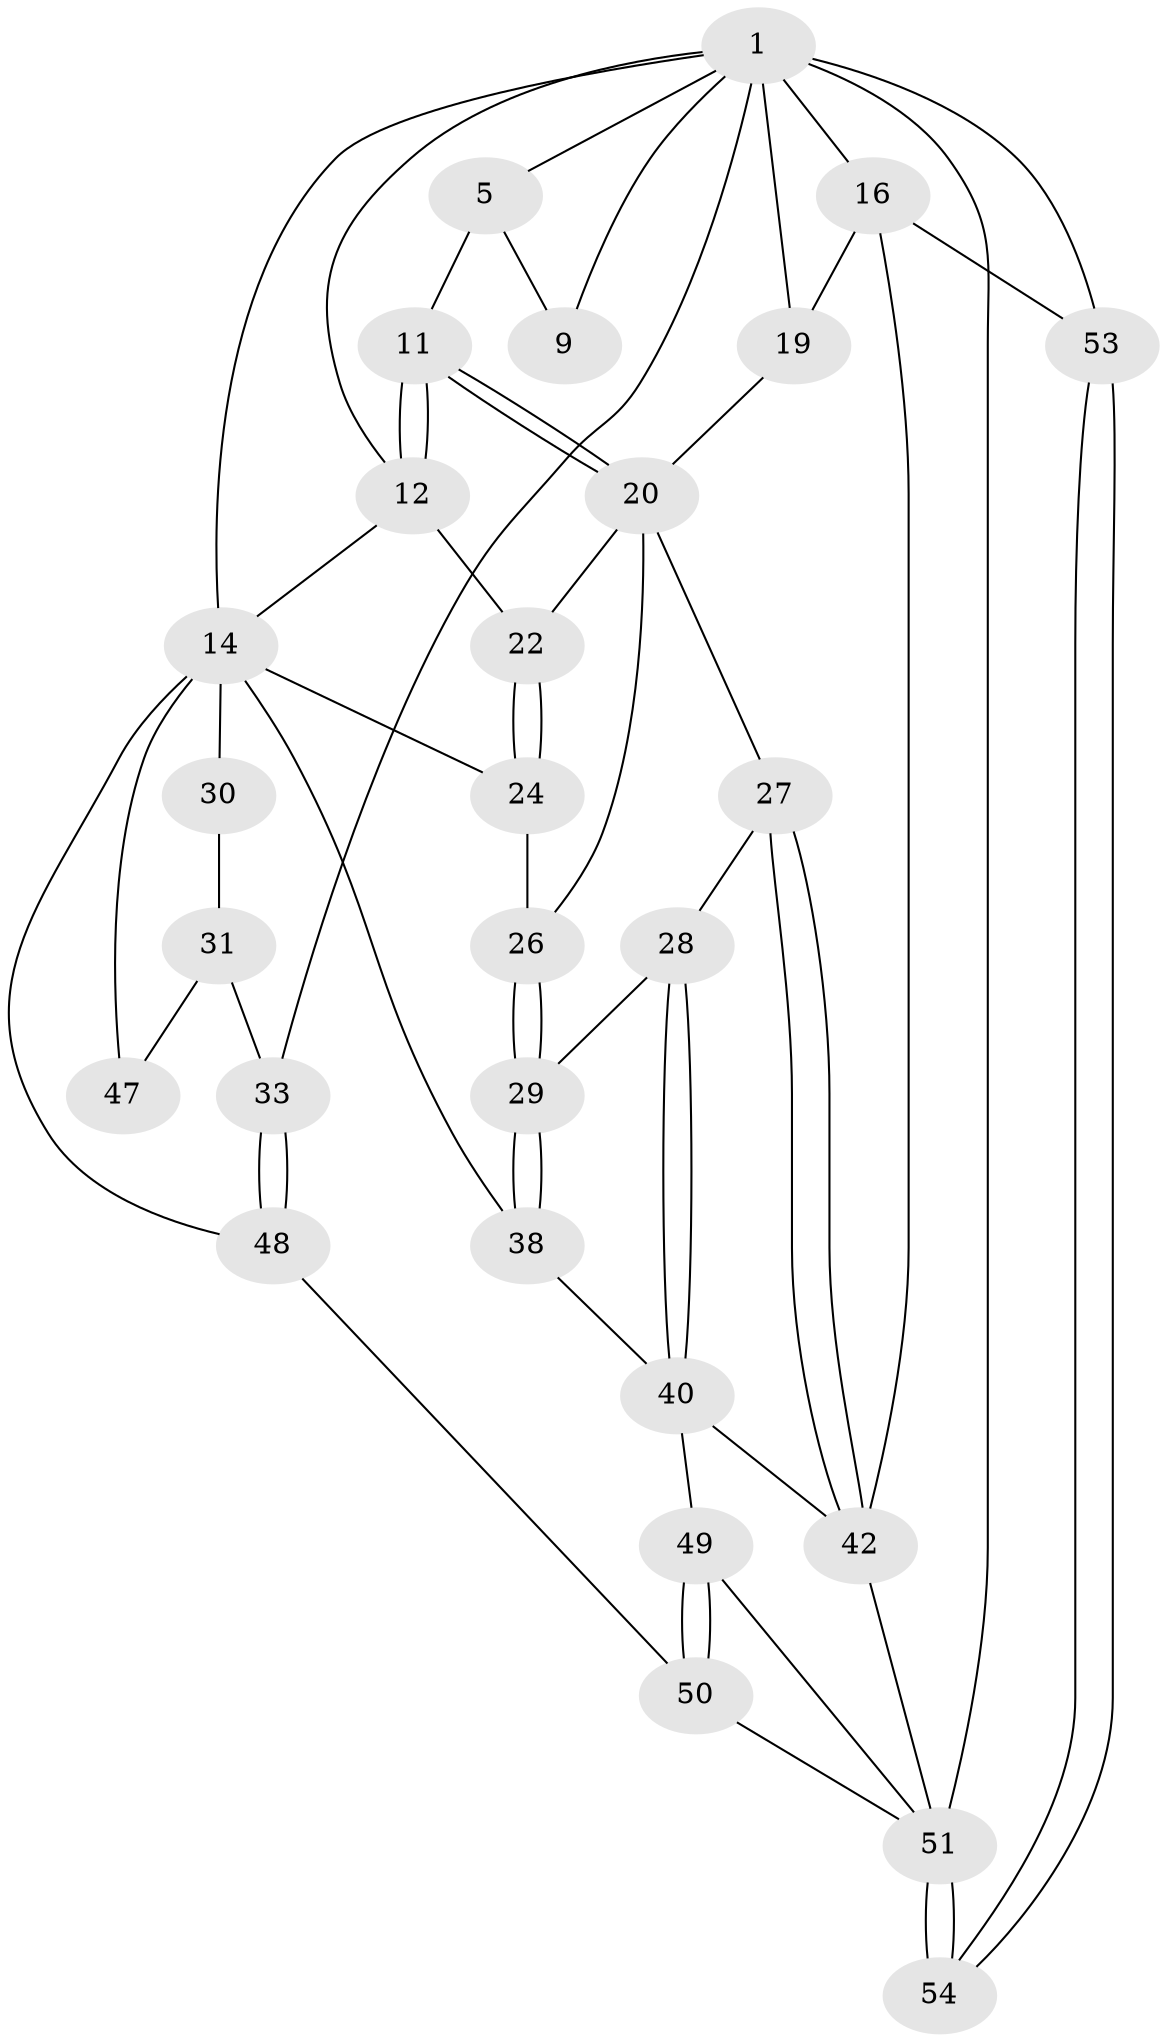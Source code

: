 // original degree distribution, {3: 0.03571428571428571, 6: 0.26785714285714285, 5: 0.39285714285714285, 4: 0.30357142857142855}
// Generated by graph-tools (version 1.1) at 2025/16/03/09/25 04:16:52]
// undirected, 28 vertices, 60 edges
graph export_dot {
graph [start="1"]
  node [color=gray90,style=filled];
  1 [pos="+0.8588870226835812+0",super="+7+2"];
  5 [pos="+0.5016082719468815+0",super="+6+10"];
  9 [pos="+0.7349460806711409+0.18201443609043952"];
  11 [pos="+0.6287459635255147+0.23459303523709232"];
  12 [pos="+0.49629429322022267+0.08306691400085292",super="+13"];
  14 [pos="+0.0771360243481179+0.15161414071915308",super="+25+15"];
  16 [pos="+1+0.2120451071021475",super="+37+17"];
  19 [pos="+0.8640151217660879+0.5320702714544635"];
  20 [pos="+0.6086431721845202+0.26290719045548894",super="+21+23"];
  22 [pos="+0.40632425264693245+0.252375809394442"];
  24 [pos="+0.3825957994851568+0.4687162227160746"];
  26 [pos="+0.5286362424100031+0.43085870593149256"];
  27 [pos="+0.7922416279722095+0.5462457109970684"];
  28 [pos="+0.7278049362252945+0.5603194771483503"];
  29 [pos="+0.6001640261751723+0.5486707034429582"];
  30 [pos="+0+0.3341113514387624"];
  31 [pos="+0+0.5279547396506995",super="+32"];
  33 [pos="+0+0.8772693223458679"];
  38 [pos="+0.5044928568624435+0.6526850586540894"];
  40 [pos="+0.6205524960695434+0.7837655633836722",super="+41"];
  42 [pos="+0.7890328478526042+0.5626508102854187",super="+43"];
  47 [pos="+0.08514230602253975+0.6132918806982433"];
  48 [pos="+0.2604339591127898+0.7340882555349795"];
  49 [pos="+0.5290244926440684+0.8765351053155285"];
  50 [pos="+0.28792297597499983+0.8175200670517402"];
  51 [pos="+0.6520459572125815+1",super="+52"];
  53 [pos="+1+1"];
  54 [pos="+0.7002502674250976+1"];
  1 -- 19;
  1 -- 9;
  1 -- 33;
  1 -- 5;
  1 -- 12;
  1 -- 16 [weight=2];
  1 -- 53 [weight=2];
  1 -- 14;
  1 -- 51;
  5 -- 9 [weight=2];
  5 -- 11;
  11 -- 12;
  11 -- 12;
  11 -- 20;
  11 -- 20;
  12 -- 14;
  12 -- 22;
  14 -- 48;
  14 -- 38;
  14 -- 30 [weight=2];
  14 -- 24;
  14 -- 47;
  16 -- 42 [weight=2];
  16 -- 53;
  16 -- 19;
  19 -- 20;
  20 -- 26;
  20 -- 22;
  20 -- 27;
  22 -- 24;
  22 -- 24;
  24 -- 26;
  26 -- 29;
  26 -- 29;
  27 -- 28;
  27 -- 42;
  27 -- 42;
  28 -- 29;
  28 -- 40;
  28 -- 40;
  29 -- 38;
  29 -- 38;
  30 -- 31;
  31 -- 47 [weight=2];
  31 -- 33;
  33 -- 48;
  33 -- 48;
  38 -- 40;
  40 -- 42;
  40 -- 49;
  42 -- 51;
  48 -- 50;
  49 -- 50;
  49 -- 50;
  49 -- 51;
  50 -- 51;
  51 -- 54 [weight=2];
  51 -- 54;
  53 -- 54;
  53 -- 54;
}

